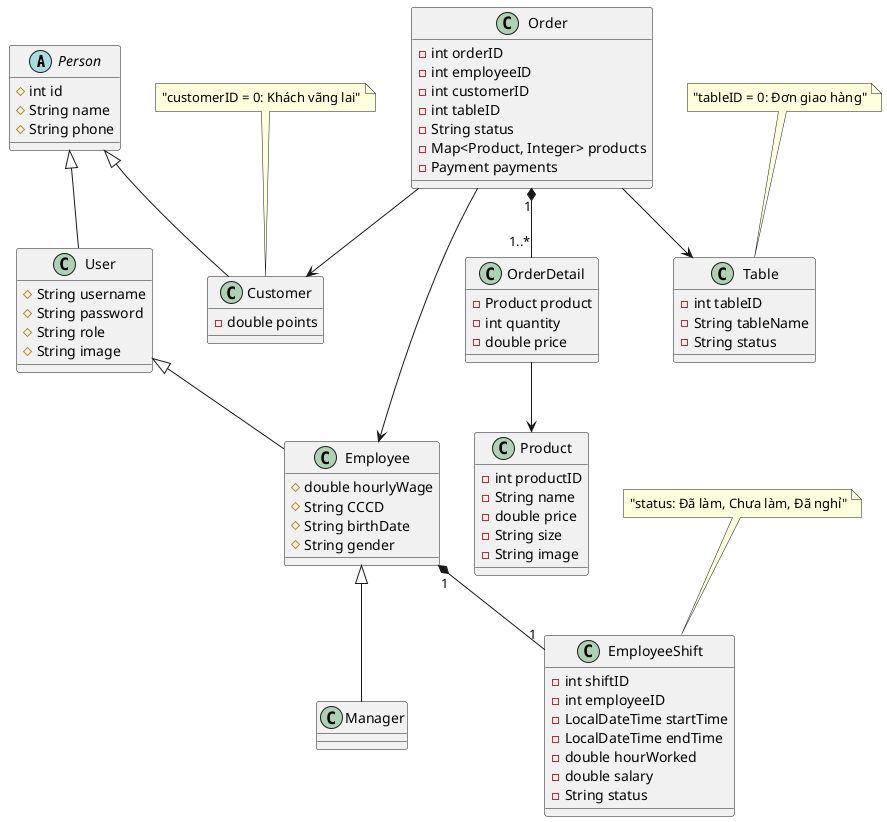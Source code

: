 @startUML
@startuml

'=== Lớp trừu tượng và các lớp con ===
abstract class Person {
  #int id
  #String name
  #String phone
}

class Customer {
  -double points
}

class User {
  #String username
  #String password
  #String role
  #String image
}

class Employee {
  #double hourlyWage
  #String CCCD
  #String birthDate
  #String gender
}

class Manager {
}

class EmployeeShift {
  -int shiftID
  -int employeeID
  -LocalDateTime startTime
  -LocalDateTime endTime
  -double hourWorked
  -double salary
  -String status
}

'=== Quan hệ kế thừa ===
Person <|-- Customer
Person <|-- User
User <|-- Employee
Employee <|-- Manager

'=== Quan hệ hợp thành (composition/aggregation) ===
Employee "1" *-- "1" EmployeeShift

'=== Các lớp liên quan đến đơn hàng ===
class Order {
  -int orderID
  -int employeeID
  -int customerID
  -int tableID
  -String status
  -Map<Product, Integer> products
  -Payment payments
}

class OrderDetail {
  -Product product
  -int quantity
  -double price
}

class Product {
  -int productID
  -String name
  -double price
  -String size
  -String image
}

class Table {
  -int tableID
  -String tableName
  -String status
}

'=== Quan hệ giữa các lớp ===
Order "1" *-- "1..*" OrderDetail
OrderDetail --> Product
Order --> Customer
Order --> Employee
Order --> Table

'=== Ghi chú tùy chọn ===
note top of EmployeeShift: "status: Đã làm, Chưa làm, Đã nghỉ"
note top of Table: "tableID = 0: Đơn giao hàng"
note top of Customer: "customerID = 0: Khách vãng lai"

@enduml